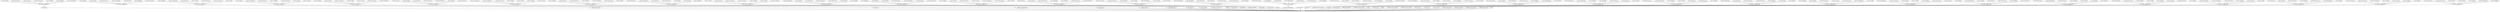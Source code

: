 strict digraph "" {
	"[1]U_0_018.CD_in_reg"	 [complexity=4,
		importance=0.112348843753,
		rank=0.0280872109382];
	"[1]U_0_018.RegOut"	 [complexity=2,
		importance=0.110567942394,
		rank=0.055283971197];
	"[1]U_0_018.CD_in_reg" -> "[1]U_0_018.RegOut";
	"[1]U_0_025.CWR_pulse"	 [complexity=6,
		importance=0.112334338648,
		rank=0.0187223897747];
	"[1]U_0_025.RegOut"	 [complexity=2,
		importance=0.110567942394,
		rank=0.055283971197];
	"[1]U_0_025.CWR_pulse" -> "[1]U_0_025.RegOut";
	"[1]U_0_002.Reset"	 [complexity=3,
		importance=0.222902094181,
		rank=0.0743006980602];
	"[1]U_0_002.RegOut"	 [complexity=2,
		importance=0.110567942394,
		rank=0.055283971197];
	"[1]U_0_002.Reset" -> "[1]U_0_002.RegOut";
	"[1]U_0_025.CA_reg_set"	 [complexity=6,
		importance=0.112321445221,
		rank=0.0187202408702];
	"[1]U_0_025.CA_reg_set" -> "[1]U_0_025.RegOut";
	"[1]U_0_012.CWR_pulse"	 [complexity=6,
		importance=0.112334338648,
		rank=0.0187223897747];
	"[1]U_0_012.RegOut"	 [complexity=2,
		importance=0.110567942394,
		rank=0.055283971197];
	"[1]U_0_012.CWR_pulse" -> "[1]U_0_012.RegOut";
	"[1]U_0_024.RegOut"	 [complexity=2,
		importance=0.110567942394,
		rank=0.055283971197];
	"[1]CRC_chk_en"	 [complexity=2,
		importance=0.102637776834,
		rank=0.0513188884171];
	"[1]U_0_024.RegOut" -> "[1]CRC_chk_en";
	"[1]U_0_023.RegInit"	 [complexity=4,
		importance=0.112321445221,
		rank=0.0280803613053];
	"[1]U_0_023.RegOut"	 [complexity=2,
		importance=0.110567942394,
		rank=0.055283971197];
	"[1]U_0_023.RegInit" -> "[1]U_0_023.RegOut";
	"[1]U_0_006.RegInit"	 [complexity=4,
		importance=0.112321445221,
		rank=0.0280803613053];
	"[1]U_0_006.RegOut"	 [complexity=2,
		importance=0.110567942394,
		rank=0.055283971197];
	"[1]U_0_006.RegInit" -> "[1]U_0_006.RegOut";
	"[1]U_0_025.Reset"	 [complexity=3,
		importance=0.222902094181,
		rank=0.0743006980602];
	"[1]U_0_025.Reset" -> "[1]U_0_025.RegOut";
	"[1]U_0_002.CCSB"	 [complexity=6,
		importance=0.112334338648,
		rank=0.0187223897747];
	"[1]U_0_002.CCSB" -> "[1]U_0_002.RegOut";
	"[1]U_0_022.CD_in_reg"	 [complexity=4,
		importance=0.112348843753,
		rank=0.0280872109382];
	"[1]U_0_022.RegOut"	 [complexity=2,
		importance=0.110567942394,
		rank=0.055283971197];
	"[1]U_0_022.CD_in_reg" -> "[1]U_0_022.RegOut";
	"[1]U_0_011.RegInit"	 [complexity=4,
		importance=0.112321445221,
		rank=0.0280803613053];
	"[1]U_0_011.RegOut"	 [complexity=2,
		importance=0.110567942394,
		rank=0.055283971197];
	"[1]U_0_011.RegInit" -> "[1]U_0_011.RegOut";
	"[1]U_0_028.CA_reg_set"	 [complexity=6,
		importance=0.112321445221,
		rank=0.0187202408702];
	"[1]U_0_028.RegOut"	 [complexity=2,
		importance=0.110567942394,
		rank=0.055283971197];
	"[1]U_0_028.CA_reg_set" -> "[1]U_0_028.RegOut";
	"[1]U_0_015.Reset"	 [complexity=3,
		importance=0.222902094181,
		rank=0.0743006980602];
	"[1]U_0_015.RegOut"	 [complexity=2,
		importance=0.110567942394,
		rank=0.055283971197];
	"[1]U_0_015.Reset" -> "[1]U_0_015.RegOut";
	"[1]U_0_024.CCSB"	 [complexity=6,
		importance=0.112334338648,
		rank=0.0187223897747];
	"[1]U_0_024.CCSB" -> "[1]U_0_024.RegOut";
	"[1]U_0_023.CA_reg"	 [complexity=6,
		importance=0.112334338648,
		rank=0.0187223897747];
	"[1]U_0_023.CA_reg" -> "[1]U_0_023.RegOut";
	"[1]U_0_023.CA_reg_set"	 [complexity=6,
		importance=0.112321445221,
		rank=0.0187202408702];
	"[1]U_0_023.CA_reg_set" -> "[1]U_0_023.RegOut";
	"[1]U_0_019.Reset"	 [complexity=3,
		importance=0.222902094181,
		rank=0.0743006980602];
	"[1]U_0_019.RegOut"	 [complexity=2,
		importance=0.110567942394,
		rank=0.055283971197];
	"[1]U_0_019.Reset" -> "[1]U_0_019.RegOut";
	"[1]pause_frame_send_en"	 [complexity=2,
		importance=0.102637776834,
		rank=0.0513188884171];
	CD_out	 [complexity=0,
		importance=0.0969192512279,
		rank=0.0];
	"[1]pause_frame_send_en" -> CD_out;
	"[1]U_0_021.CA_reg_set"	 [complexity=6,
		importance=0.112321445221,
		rank=0.0187202408702];
	"[1]U_0_021.RegOut"	 [complexity=2,
		importance=0.110567942394,
		rank=0.055283971197];
	"[1]U_0_021.CA_reg_set" -> "[1]U_0_021.RegOut";
	"[1]U_0_020.CA_reg_set"	 [complexity=6,
		importance=0.112321445221,
		rank=0.0187202408702];
	"[1]U_0_020.RegOut"	 [complexity=2,
		importance=0.110567942394,
		rank=0.055283971197];
	"[1]U_0_020.CA_reg_set" -> "[1]U_0_020.RegOut";
	"[1]xon_cpu"	 [complexity=2,
		importance=0.102637776834,
		rank=0.0513188884171];
	"[1]xon_cpu" -> CD_out;
	"[1]U_0_007.CA_reg"	 [complexity=6,
		importance=0.112334338648,
		rank=0.0187223897747];
	"[1]U_0_007.RegOut"	 [complexity=2,
		importance=0.110567942394,
		rank=0.055283971197];
	"[1]U_0_007.CA_reg" -> "[1]U_0_007.RegOut";
	"[1]U_0_013.RegInit"	 [complexity=4,
		importance=0.112321445221,
		rank=0.0280803613053];
	"[1]U_0_013.RegOut"	 [complexity=2,
		importance=0.110567942394,
		rank=0.055283971197];
	"[1]U_0_013.RegInit" -> "[1]U_0_013.RegOut";
	"[1]U_0_005.CA_reg"	 [complexity=6,
		importance=0.112334338648,
		rank=0.0187223897747];
	"[1]U_0_005.RegOut"	 [complexity=2,
		importance=0.110567942394,
		rank=0.055283971197];
	"[1]U_0_005.CA_reg" -> "[1]U_0_005.RegOut";
	"[1]MAC_rx_add_prom_data"	 [complexity=2,
		importance=0.102637776834,
		rank=0.0513188884171];
	"[1]MAC_rx_add_prom_data" -> CD_out;
	"[1]tx_pause_en"	 [complexity=2,
		importance=0.102637776834,
		rank=0.0513188884171];
	"[1]U_0_011.RegOut" -> "[1]tx_pause_en";
	"[1]U_0_009.CA_reg_set"	 [complexity=6,
		importance=0.112321445221,
		rank=0.0187202408702];
	"[1]U_0_009.RegOut"	 [complexity=2,
		importance=0.110567942394,
		rank=0.055283971197];
	"[1]U_0_009.CA_reg_set" -> "[1]U_0_009.RegOut";
	"[1]MAC_tx_add_en"	 [complexity=2,
		importance=0.102637776834,
		rank=0.0513188884171];
	"[1]MAC_tx_add_en" -> CD_out;
	"[1]U_0_022.CA_reg_set"	 [complexity=6,
		importance=0.112321445221,
		rank=0.0187202408702];
	"[1]U_0_022.CA_reg_set" -> "[1]U_0_022.RegOut";
	"[1]U_0_007.RegInit"	 [complexity=4,
		importance=0.112321445221,
		rank=0.0280803613053];
	"[1]U_0_007.RegInit" -> "[1]U_0_007.RegOut";
	"[1]RX_APPEND_CRC"	 [complexity=2,
		importance=0.102637776834,
		rank=0.0513188884171];
	"[1]U_0_021.RegOut" -> "[1]RX_APPEND_CRC";
	"[1]U_0_011.Reset"	 [complexity=3,
		importance=0.222902094181,
		rank=0.0743006980602];
	"[1]U_0_011.Reset" -> "[1]U_0_011.RegOut";
	"[1]U_0_014.Reset"	 [complexity=3,
		importance=0.222902094181,
		rank=0.0743006980602];
	"[1]U_0_014.RegOut"	 [complexity=2,
		importance=0.110567942394,
		rank=0.055283971197];
	"[1]U_0_014.Reset" -> "[1]U_0_014.RegOut";
	"[1]U_0_000.CWR_pulse"	 [complexity=6,
		importance=0.112334338648,
		rank=0.0187223897747];
	"[1]U_0_000.RegOut"	 [complexity=2,
		importance=0.110567942394,
		rank=0.055283971197];
	"[1]U_0_000.CWR_pulse" -> "[1]U_0_000.RegOut";
	"[1]U_0_008.CA_reg_set"	 [complexity=6,
		importance=0.112321445221,
		rank=0.0187202408702];
	"[1]U_0_008.RegOut"	 [complexity=2,
		importance=0.110567942394,
		rank=0.055283971197];
	"[1]U_0_008.CA_reg_set" -> "[1]U_0_008.RegOut";
	"[1]U_0_021.CWR_pulse"	 [complexity=6,
		importance=0.112334338648,
		rank=0.0187223897747];
	"[1]U_0_021.CWR_pulse" -> "[1]U_0_021.RegOut";
	"[1]U_0_027.RegInit"	 [complexity=4,
		importance=0.112321445221,
		rank=0.0280803613053];
	"[1]U_0_027.RegOut"	 [complexity=2,
		importance=0.110567942394,
		rank=0.055283971197];
	"[1]U_0_027.RegInit" -> "[1]U_0_027.RegOut";
	"[1]U_0_018.CA_reg_set"	 [complexity=6,
		importance=0.112321445221,
		rank=0.0187202408702];
	"[1]U_0_018.CA_reg_set" -> "[1]U_0_018.RegOut";
	"[1]U_0_026.CWR_pulse"	 [complexity=6,
		importance=0.112334338648,
		rank=0.0187223897747];
	"[1]U_0_026.RegOut"	 [complexity=2,
		importance=0.110567942394,
		rank=0.055283971197];
	"[1]U_0_026.CWR_pulse" -> "[1]U_0_026.RegOut";
	"[1]U_0_012.CA_reg_set"	 [complexity=6,
		importance=0.112321445221,
		rank=0.0187202408702];
	"[1]U_0_012.CA_reg_set" -> "[1]U_0_012.RegOut";
	"[1]U_0_023.CCSB"	 [complexity=6,
		importance=0.112334338648,
		rank=0.0187223897747];
	"[1]U_0_023.CCSB" -> "[1]U_0_023.RegOut";
	"[1]U_0_013.CWR_pulse"	 [complexity=6,
		importance=0.112334338648,
		rank=0.0187223897747];
	"[1]U_0_013.CWR_pulse" -> "[1]U_0_013.RegOut";
	"[1]U_0_016.RegInit"	 [complexity=4,
		importance=0.112321445221,
		rank=0.0280803613053];
	"[1]U_0_016.RegOut"	 [complexity=2,
		importance=0.110567942394,
		rank=0.055283971197];
	"[1]U_0_016.RegInit" -> "[1]U_0_016.RegOut";
	"[1]Rx_Lwmark"	 [complexity=2,
		importance=0.102637776834,
		rank=0.0513188884171];
	"[1]U_0_023.RegOut" -> "[1]Rx_Lwmark";
	"[1]U_0_029.RegOut"	 [complexity=2,
		importance=0.110567942394,
		rank=0.055283971197];
	"[1]CPU_rd_apply"	 [complexity=2,
		importance=0.102637776834,
		rank=0.0513188884171];
	"[1]U_0_029.RegOut" -> "[1]CPU_rd_apply";
	"[1]U_0_023.CWR_pulse"	 [complexity=6,
		importance=0.112334338648,
		rank=0.0187223897747];
	"[1]U_0_023.CWR_pulse" -> "[1]U_0_023.RegOut";
	"[1]CRC_chk_en" -> CD_out;
	"[1]U_0_016.Reset"	 [complexity=3,
		importance=0.222902094181,
		rank=0.0743006980602];
	"[1]U_0_016.Reset" -> "[1]U_0_016.RegOut";
	"[1]U_0_011.CA_reg_set"	 [complexity=6,
		importance=0.112321445221,
		rank=0.0187202408702];
	"[1]U_0_011.CA_reg_set" -> "[1]U_0_011.RegOut";
	"[1]Reset"	 [complexity=1,
		importance=3.58776579826,
		rank=3.58776579826];
	"[1]Reset" -> CD_out;
	"[1]U_0_003.CA_reg"	 [complexity=6,
		importance=0.112334338648,
		rank=0.0187223897747];
	"[1]U_0_003.RegOut"	 [complexity=2,
		importance=0.110567942394,
		rank=0.055283971197];
	"[1]U_0_003.CA_reg" -> "[1]U_0_003.RegOut";
	"[1]CPU_rd_apply" -> CD_out;
	"[1]U_0_014.CWR_pulse"	 [complexity=6,
		importance=0.112334338648,
		rank=0.0187223897747];
	"[1]U_0_014.CWR_pulse" -> "[1]U_0_014.RegOut";
	"[1]U_0_026.CA_reg"	 [complexity=6,
		importance=0.112334338648,
		rank=0.0187223897747];
	"[1]U_0_026.CA_reg" -> "[1]U_0_026.RegOut";
	"[1]U_0_033.CWR_pulse"	 [complexity=6,
		importance=0.112334338648,
		rank=0.0187223897747];
	"[1]U_0_033.RegOut"	 [complexity=2,
		importance=0.110567942394,
		rank=0.055283971197];
	"[1]U_0_033.CWR_pulse" -> "[1]U_0_033.RegOut";
	"[1]MAC_rx_add_prom_wr"	 [complexity=2,
		importance=0.102637776834,
		rank=0.0513188884171];
	"[1]MAC_rx_add_prom_wr" -> CD_out;
	"[1]U_0_018.CCSB"	 [complexity=6,
		importance=0.112334338648,
		rank=0.0187223897747];
	"[1]U_0_018.CCSB" -> "[1]U_0_018.RegOut";
	"[1]U_0_002.CD_in_reg"	 [complexity=4,
		importance=0.112348843753,
		rank=0.0280872109382];
	"[1]U_0_002.CD_in_reg" -> "[1]U_0_002.RegOut";
	"[1]U_0_021.CD_in_reg"	 [complexity=4,
		importance=0.112348843753,
		rank=0.0280872109382];
	"[1]U_0_021.CD_in_reg" -> "[1]U_0_021.RegOut";
	"[1]U_0_016.CA_reg_set"	 [complexity=6,
		importance=0.112321445221,
		rank=0.0187202408702];
	"[1]U_0_016.CA_reg_set" -> "[1]U_0_016.RegOut";
	"[1]U_0_009.CWR_pulse"	 [complexity=6,
		importance=0.112334338648,
		rank=0.0187223897747];
	"[1]U_0_009.CWR_pulse" -> "[1]U_0_009.RegOut";
	"[1]Tx_Hwmark"	 [complexity=2,
		importance=0.102637776834,
		rank=0.0513188884171];
	"[1]U_0_000.RegOut" -> "[1]Tx_Hwmark";
	"[1]U_0_005.CCSB"	 [complexity=6,
		importance=0.112334338648,
		rank=0.0187223897747];
	"[1]U_0_005.CCSB" -> "[1]U_0_005.RegOut";
	"[1]U_0_014.CA_reg_set"	 [complexity=6,
		importance=0.112321445221,
		rank=0.0187202408702];
	"[1]U_0_014.CA_reg_set" -> "[1]U_0_014.RegOut";
	"[1]U_0_029.CA_reg_set"	 [complexity=6,
		importance=0.112321445221,
		rank=0.0187202408702];
	"[1]U_0_029.CA_reg_set" -> "[1]U_0_029.RegOut";
	"[1]MaxRetry"	 [complexity=2,
		importance=0.102637776834,
		rank=0.0513188884171];
	"[1]U_0_006.RegOut" -> "[1]MaxRetry";
	"[1]U_0_023.CD_in_reg"	 [complexity=4,
		importance=0.112348843753,
		rank=0.0280872109382];
	"[1]U_0_023.CD_in_reg" -> "[1]U_0_023.RegOut";
	"[1]U_0_034.CA_reg_set"	 [complexity=6,
		importance=0.112321445221,
		rank=0.0187202408702];
	"[1]U_0_034.RegOut"	 [complexity=2,
		importance=0.110567942394,
		rank=0.055283971197];
	"[1]U_0_034.CA_reg_set" -> "[1]U_0_034.RegOut";
	"[1]RX_MIN_LENGTH"	 [complexity=2,
		importance=0.102637776834,
		rank=0.0513188884171];
	"[1]RX_MIN_LENGTH" -> CD_out;
	"[1]U_0_025.CCSB"	 [complexity=6,
		importance=0.112334338648,
		rank=0.0187223897747];
	"[1]U_0_025.CCSB" -> "[1]U_0_025.RegOut";
	"[1]U_0_028.CWR_pulse"	 [complexity=6,
		importance=0.112334338648,
		rank=0.0187223897747];
	"[1]U_0_028.CWR_pulse" -> "[1]U_0_028.RegOut";
	"[1]U_0_029.CWR_pulse"	 [complexity=6,
		importance=0.112334338648,
		rank=0.0187223897747];
	"[1]U_0_029.CWR_pulse" -> "[1]U_0_029.RegOut";
	"[1]U_0_017.CCSB"	 [complexity=6,
		importance=0.112334338648,
		rank=0.0187223897747];
	"[1]U_0_017.RegOut"	 [complexity=2,
		importance=0.110567942394,
		rank=0.055283971197];
	"[1]U_0_017.CCSB" -> "[1]U_0_017.RegOut";
	"[1]U_0_006.Reset"	 [complexity=3,
		importance=0.222902094181,
		rank=0.0743006980602];
	"[1]U_0_006.Reset" -> "[1]U_0_006.RegOut";
	"[1]U_0_011.CCSB"	 [complexity=6,
		importance=0.112334338648,
		rank=0.0187223897747];
	"[1]U_0_011.CCSB" -> "[1]U_0_011.RegOut";
	"[1]U_0_016.CA_reg"	 [complexity=6,
		importance=0.112334338648,
		rank=0.0187223897747];
	"[1]U_0_016.CA_reg" -> "[1]U_0_016.RegOut";
	"[1]U_0_005.CA_reg_set"	 [complexity=6,
		importance=0.112321445221,
		rank=0.0187202408702];
	"[1]U_0_005.CA_reg_set" -> "[1]U_0_005.RegOut";
	"[1]U_0_004.CWR_pulse"	 [complexity=6,
		importance=0.112334338648,
		rank=0.0187223897747];
	"[1]U_0_004.RegOut"	 [complexity=2,
		importance=0.110567942394,
		rank=0.055283971197];
	"[1]U_0_004.CWR_pulse" -> "[1]U_0_004.RegOut";
	"[1]U_0_034.CWR_pulse"	 [complexity=6,
		importance=0.112334338648,
		rank=0.0187223897747];
	"[1]U_0_034.CWR_pulse" -> "[1]U_0_034.RegOut";
	"[1]U_0_024.CD_in_reg"	 [complexity=4,
		importance=0.112348843753,
		rank=0.0280872109382];
	"[1]U_0_024.CD_in_reg" -> "[1]U_0_024.RegOut";
	"[1]FullDuplex"	 [complexity=2,
		importance=0.102637776834,
		rank=0.0513188884171];
	"[1]U_0_005.RegOut" -> "[1]FullDuplex";
	"[1]U_0_008.Reset"	 [complexity=3,
		importance=0.222902094181,
		rank=0.0743006980602];
	"[1]U_0_008.Reset" -> "[1]U_0_008.RegOut";
	"[1]U_0_013.CA_reg"	 [complexity=6,
		importance=0.112334338648,
		rank=0.0187223897747];
	"[1]U_0_013.CA_reg" -> "[1]U_0_013.RegOut";
	"[1]U_0_004.RegInit"	 [complexity=4,
		importance=0.112321445221,
		rank=0.0280803613053];
	"[1]U_0_004.RegInit" -> "[1]U_0_004.RegOut";
	"[1]U_0_017.CA_reg"	 [complexity=6,
		importance=0.112334338648,
		rank=0.0187223897747];
	"[1]U_0_017.CA_reg" -> "[1]U_0_017.RegOut";
	"[1]U_0_014.CD_in_reg"	 [complexity=4,
		importance=0.112348843753,
		rank=0.0280872109382];
	"[1]U_0_014.CD_in_reg" -> "[1]U_0_014.RegOut";
	"[1]Rx_Hwmark"	 [complexity=2,
		importance=0.102637776834,
		rank=0.0513188884171];
	"[1]U_0_022.RegOut" -> "[1]Rx_Hwmark";
	"[1]U_0_009.CD_in_reg"	 [complexity=4,
		importance=0.112348843753,
		rank=0.0280872109382];
	"[1]U_0_009.CD_in_reg" -> "[1]U_0_009.RegOut";
	"[1]U_0_027.Reset"	 [complexity=3,
		importance=0.222902094181,
		rank=0.0743006980602];
	"[1]U_0_027.Reset" -> "[1]U_0_027.RegOut";
	"[1]U_0_025.RegInit"	 [complexity=4,
		importance=0.112321445221,
		rank=0.0280803613053];
	"[1]U_0_025.RegInit" -> "[1]U_0_025.RegOut";
	"[1]U_0_022.RegInit"	 [complexity=4,
		importance=0.112321445221,
		rank=0.0280803613053];
	"[1]U_0_022.RegInit" -> "[1]U_0_022.RegOut";
	"[1]U_0_022.Reset"	 [complexity=3,
		importance=0.222902094181,
		rank=0.0743006980602];
	"[1]U_0_022.Reset" -> "[1]U_0_022.RegOut";
	"[1]U_0_029.CA_reg"	 [complexity=6,
		importance=0.112334338648,
		rank=0.0187223897747];
	"[1]U_0_029.CA_reg" -> "[1]U_0_029.RegOut";
	"[1]IFGset"	 [complexity=2,
		importance=0.102637776834,
		rank=0.0513188884171];
	"[1]IFGset" -> CD_out;
	"[1]U_0_014.RegInit"	 [complexity=4,
		importance=0.112321445221,
		rank=0.0280803613053];
	"[1]U_0_014.RegInit" -> "[1]U_0_014.RegOut";
	"[1]U_0_010.CA_reg_set"	 [complexity=6,
		importance=0.112321445221,
		rank=0.0187202408702];
	"[1]U_0_010.RegOut"	 [complexity=2,
		importance=0.110567942394,
		rank=0.055283971197];
	"[1]U_0_010.CA_reg_set" -> "[1]U_0_010.RegOut";
	"[1]U_0_010.CD_in_reg"	 [complexity=4,
		importance=0.112348843753,
		rank=0.0280872109382];
	"[1]U_0_010.CD_in_reg" -> "[1]U_0_010.RegOut";
	"[1]FullDuplex" -> CD_out;
	"[1]U_0_022.CWR_pulse"	 [complexity=6,
		importance=0.112334338648,
		rank=0.0187223897747];
	"[1]U_0_022.CWR_pulse" -> "[1]U_0_022.RegOut";
	"[1]MAC_tx_add_prom_data"	 [complexity=2,
		importance=0.102637776834,
		rank=0.0513188884171];
	"[1]U_0_008.RegOut" -> "[1]MAC_tx_add_prom_data";
	"[1]Tx_Lwmark"	 [complexity=2,
		importance=0.102637776834,
		rank=0.0513188884171];
	"[1]Tx_Lwmark" -> CD_out;
	"[1]U_0_001.CD_in_reg"	 [complexity=4,
		importance=0.112348843753,
		rank=0.0280872109382];
	"[1]U_0_001.RegOut"	 [complexity=2,
		importance=0.110567942394,
		rank=0.055283971197];
	"[1]U_0_001.CD_in_reg" -> "[1]U_0_001.RegOut";
	"[1]U_0_010.CWR_pulse"	 [complexity=6,
		importance=0.112334338648,
		rank=0.0187223897747];
	"[1]U_0_010.CWR_pulse" -> "[1]U_0_010.RegOut";
	"[1]U_0_027.CD_in_reg"	 [complexity=4,
		importance=0.112348843753,
		rank=0.0280872109382];
	"[1]U_0_027.CD_in_reg" -> "[1]U_0_027.RegOut";
	"[1]MaxRetry" -> CD_out;
	"[1]U_0_026.CA_reg_set"	 [complexity=6,
		importance=0.112321445221,
		rank=0.0187202408702];
	"[1]U_0_026.CA_reg_set" -> "[1]U_0_026.RegOut";
	"[1]U_0_006.CCSB"	 [complexity=6,
		importance=0.112334338648,
		rank=0.0187223897747];
	"[1]U_0_006.CCSB" -> "[1]U_0_006.RegOut";
	"[1]U_0_034.Reset"	 [complexity=3,
		importance=0.222902094181,
		rank=0.0743006980602];
	"[1]U_0_034.Reset" -> "[1]U_0_034.RegOut";
	"[1]U_0_008.CCSB"	 [complexity=6,
		importance=0.112334338648,
		rank=0.0187223897747];
	"[1]U_0_008.CCSB" -> "[1]U_0_008.RegOut";
	"[1]U_0_009.RegInit"	 [complexity=4,
		importance=0.112321445221,
		rank=0.0280803613053];
	"[1]U_0_009.RegInit" -> "[1]U_0_009.RegOut";
	"[1]U_0_024.CA_reg"	 [complexity=6,
		importance=0.112334338648,
		rank=0.0187223897747];
	"[1]U_0_024.CA_reg" -> "[1]U_0_024.RegOut";
	"[1]U_0_008.CWR_pulse"	 [complexity=6,
		importance=0.112334338648,
		rank=0.0187223897747];
	"[1]U_0_008.CWR_pulse" -> "[1]U_0_008.RegOut";
	"[1]U_0_013.RegOut" -> "[1]xon_cpu";
	"[1]xoff_cpu"	 [complexity=2,
		importance=0.102637776834,
		rank=0.0513188884171];
	"[1]U_0_012.RegOut" -> "[1]xoff_cpu";
	"[1]U_0_026.CD_in_reg"	 [complexity=4,
		importance=0.112348843753,
		rank=0.0280872109382];
	"[1]U_0_026.CD_in_reg" -> "[1]U_0_026.RegOut";
	"[1]U_0_015.CWR_pulse"	 [complexity=6,
		importance=0.112334338648,
		rank=0.0187223897747];
	"[1]U_0_015.CWR_pulse" -> "[1]U_0_015.RegOut";
	"[1]U_0_003.CCSB"	 [complexity=6,
		importance=0.112334338648,
		rank=0.0187223897747];
	"[1]U_0_003.CCSB" -> "[1]U_0_003.RegOut";
	"[1]U_0_017.CA_reg_set"	 [complexity=6,
		importance=0.112321445221,
		rank=0.0187202408702];
	"[1]U_0_017.CA_reg_set" -> "[1]U_0_017.RegOut";
	"[1]U_0_014.CA_reg"	 [complexity=6,
		importance=0.112334338648,
		rank=0.0187223897747];
	"[1]U_0_014.CA_reg" -> "[1]U_0_014.RegOut";
	"[1]U_0_006.CD_in_reg"	 [complexity=4,
		importance=0.112348843753,
		rank=0.0280872109382];
	"[1]U_0_006.CD_in_reg" -> "[1]U_0_006.RegOut";
	"[1]U_0_001.CCSB"	 [complexity=6,
		importance=0.112334338648,
		rank=0.0187223897747];
	"[1]U_0_001.CCSB" -> "[1]U_0_001.RegOut";
	"[1]broadcast_bucket_interval"	 [complexity=2,
		importance=0.102637776834,
		rank=0.0513188884171];
	"[1]U_0_020.RegOut" -> "[1]broadcast_bucket_interval";
	"[1]broadcast_filter_en"	 [complexity=2,
		importance=0.102637776834,
		rank=0.0513188884171];
	"[1]U_0_018.RegOut" -> "[1]broadcast_filter_en";
	"[1]U_0_027.RegOut" -> "[1]RX_MIN_LENGTH";
	"[1]U_0_010.CCSB"	 [complexity=6,
		importance=0.112334338648,
		rank=0.0187223897747];
	"[1]U_0_010.CCSB" -> "[1]U_0_010.RegOut";
	"[1]U_0_029.CD_in_reg"	 [complexity=4,
		importance=0.112348843753,
		rank=0.0280872109382];
	"[1]U_0_029.CD_in_reg" -> "[1]U_0_029.RegOut";
	"[1]U_0_024.CA_reg_set"	 [complexity=6,
		importance=0.112321445221,
		rank=0.0187202408702];
	"[1]U_0_024.CA_reg_set" -> "[1]U_0_024.RegOut";
	"[1]U_0_019.CWR_pulse"	 [complexity=6,
		importance=0.112334338648,
		rank=0.0187223897747];
	"[1]U_0_019.CWR_pulse" -> "[1]U_0_019.RegOut";
	"[1]U_0_017.CD_in_reg"	 [complexity=4,
		importance=0.112348843753,
		rank=0.0280872109382];
	"[1]U_0_017.CD_in_reg" -> "[1]U_0_017.RegOut";
	"[1]U_0_020.Reset"	 [complexity=3,
		importance=0.222902094181,
		rank=0.0743006980602];
	"[1]U_0_020.Reset" -> "[1]U_0_020.RegOut";
	"[1]Speed"	 [complexity=2,
		importance=0.102637776834,
		rank=0.0513188884171];
	"[1]U_0_034.RegOut" -> "[1]Speed";
	"[1]U_0_000.Reset"	 [complexity=3,
		importance=0.222902094181,
		rank=0.0743006980602];
	"[1]U_0_000.Reset" -> "[1]U_0_000.RegOut";
	"[1]U_0_021.Reset"	 [complexity=3,
		importance=0.222902094181,
		rank=0.0743006980602];
	"[1]U_0_021.Reset" -> "[1]U_0_021.RegOut";
	"[1]U_0_010.CA_reg"	 [complexity=6,
		importance=0.112334338648,
		rank=0.0187223897747];
	"[1]U_0_010.CA_reg" -> "[1]U_0_010.RegOut";
	"[1]U_0_004.CA_reg"	 [complexity=6,
		importance=0.112334338648,
		rank=0.0187223897747];
	"[1]U_0_004.CA_reg" -> "[1]U_0_004.RegOut";
	"[1]U_0_020.CA_reg"	 [complexity=6,
		importance=0.112334338648,
		rank=0.0187223897747];
	"[1]U_0_020.CA_reg" -> "[1]U_0_020.RegOut";
	"[1]CPU_rd_addr"	 [complexity=2,
		importance=0.102637776834,
		rank=0.0513188884171];
	"[1]U_0_028.RegOut" -> "[1]CPU_rd_addr";
	"[1]RX_MAX_LENGTH"	 [complexity=2,
		importance=0.102637776834,
		rank=0.0513188884171];
	"[1]U_0_026.RegOut" -> "[1]RX_MAX_LENGTH";
	"[1]CSB"	 [complexity=2,
		importance=3.49084654703,
		rank=1.74542327352];
	"[1]CSB" -> CD_out;
	"[1]U_0_006.CWR_pulse"	 [complexity=6,
		importance=0.112334338648,
		rank=0.0187223897747];
	"[1]U_0_006.CWR_pulse" -> "[1]U_0_006.RegOut";
	"[1]U_0_010.RegInit"	 [complexity=4,
		importance=0.112321445221,
		rank=0.0280803613053];
	"[1]U_0_010.RegInit" -> "[1]U_0_010.RegOut";
	"[1]MAC_rx_add_prom_add"	 [complexity=2,
		importance=0.102637776834,
		rank=0.0513188884171];
	"[1]MAC_rx_add_prom_add" -> CD_out;
	"[1]U_0_009.CCSB"	 [complexity=6,
		importance=0.112334338648,
		rank=0.0187223897747];
	"[1]U_0_009.CCSB" -> "[1]U_0_009.RegOut";
	"[1]U_0_001.CA_reg"	 [complexity=6,
		importance=0.112334338648,
		rank=0.0187223897747];
	"[1]U_0_001.CA_reg" -> "[1]U_0_001.RegOut";
	"[1]U_0_025.CD_in_reg"	 [complexity=4,
		importance=0.112348843753,
		rank=0.0280872109382];
	"[1]U_0_025.CD_in_reg" -> "[1]U_0_025.RegOut";
	"[1]U_0_034.RegInit"	 [complexity=4,
		importance=0.112321445221,
		rank=0.0280803613053];
	"[1]U_0_034.RegInit" -> "[1]U_0_034.RegOut";
	"[1]U_0_023.Reset"	 [complexity=3,
		importance=0.222902094181,
		rank=0.0743006980602];
	"[1]U_0_023.Reset" -> "[1]U_0_023.RegOut";
	"[1]U_0_000.CA_reg"	 [complexity=6,
		importance=0.112334338648,
		rank=0.0187223897747];
	"[1]U_0_000.CA_reg" -> "[1]U_0_000.RegOut";
	"[1]U_0_013.CCSB"	 [complexity=6,
		importance=0.112334338648,
		rank=0.0187223897747];
	"[1]U_0_013.CCSB" -> "[1]U_0_013.RegOut";
	"[1]U_0_000.CA_reg_set"	 [complexity=6,
		importance=0.112321445221,
		rank=0.0187202408702];
	"[1]U_0_000.CA_reg_set" -> "[1]U_0_000.RegOut";
	"[1]U_0_019.CCSB"	 [complexity=6,
		importance=0.112334338648,
		rank=0.0187223897747];
	"[1]U_0_019.CCSB" -> "[1]U_0_019.RegOut";
	"[1]broadcast_bucket_interval" -> CD_out;
	"[1]U_0_026.RegInit"	 [complexity=4,
		importance=0.112321445221,
		rank=0.0280803613053];
	"[1]U_0_026.RegInit" -> "[1]U_0_026.RegOut";
	"[1]U_0_005.RegInit"	 [complexity=4,
		importance=0.112321445221,
		rank=0.0280803613053];
	"[1]U_0_005.RegInit" -> "[1]U_0_005.RegOut";
	"[1]U_0_002.CWR_pulse"	 [complexity=6,
		importance=0.112334338648,
		rank=0.0187223897747];
	"[1]U_0_002.CWR_pulse" -> "[1]U_0_002.RegOut";
	"[1]U_0_028.RegInit"	 [complexity=4,
		importance=0.112321445221,
		rank=0.0280803613053];
	"[1]U_0_028.RegInit" -> "[1]U_0_028.RegOut";
	"[1]WRB"	 [complexity=2,
		importance=3.49084654703,
		rank=1.74542327352];
	"[1]WRB" -> CD_out;
	"[1]U_0_018.CA_reg"	 [complexity=6,
		importance=0.112334338648,
		rank=0.0187223897747];
	"[1]U_0_018.CA_reg" -> "[1]U_0_018.RegOut";
	"[1]U_0_022.CCSB"	 [complexity=6,
		importance=0.112334338648,
		rank=0.0187223897747];
	"[1]U_0_022.CCSB" -> "[1]U_0_022.RegOut";
	"[1]U_0_013.CD_in_reg"	 [complexity=4,
		importance=0.112348843753,
		rank=0.0280872109382];
	"[1]U_0_013.CD_in_reg" -> "[1]U_0_013.RegOut";
	"[1]U_0_003.CD_in_reg"	 [complexity=4,
		importance=0.112348843753,
		rank=0.0280872109382];
	"[1]U_0_003.CD_in_reg" -> "[1]U_0_003.RegOut";
	"[1]U_0_003.RegInit"	 [complexity=4,
		importance=0.112321445221,
		rank=0.0280803613053];
	"[1]U_0_003.RegInit" -> "[1]U_0_003.RegOut";
	"[1]U_0_007.CCSB"	 [complexity=6,
		importance=0.112334338648,
		rank=0.0187223897747];
	"[1]U_0_007.CCSB" -> "[1]U_0_007.RegOut";
	"[1]U_0_012.Reset"	 [complexity=3,
		importance=0.222902094181,
		rank=0.0743006980602];
	"[1]U_0_012.Reset" -> "[1]U_0_012.RegOut";
	"[1]U_0_012.CA_reg"	 [complexity=6,
		importance=0.112334338648,
		rank=0.0187223897747];
	"[1]U_0_012.CA_reg" -> "[1]U_0_012.RegOut";
	"[1]RX_IFG_SET"	 [complexity=2,
		importance=0.102637776834,
		rank=0.0513188884171];
	"[1]U_0_025.RegOut" -> "[1]RX_IFG_SET";
	"[1]U_0_020.CD_in_reg"	 [complexity=4,
		importance=0.112348843753,
		rank=0.0280872109382];
	"[1]U_0_020.CD_in_reg" -> "[1]U_0_020.RegOut";
	"[1]U_0_000.CD_in_reg"	 [complexity=4,
		importance=0.112348843753,
		rank=0.0280872109382];
	"[1]U_0_000.CD_in_reg" -> "[1]U_0_000.RegOut";
	"[1]U_0_021.CCSB"	 [complexity=6,
		importance=0.112334338648,
		rank=0.0187223897747];
	"[1]U_0_021.CCSB" -> "[1]U_0_021.RegOut";
	"[1]U_0_015.CD_in_reg"	 [complexity=4,
		importance=0.112348843753,
		rank=0.0280872109382];
	"[1]U_0_015.CD_in_reg" -> "[1]U_0_015.RegOut";
	"[1]U_0_018.Reset"	 [complexity=3,
		importance=0.222902094181,
		rank=0.0743006980602];
	"[1]U_0_018.Reset" -> "[1]U_0_018.RegOut";
	"[1]U_0_033.CA_reg_set"	 [complexity=6,
		importance=0.112321445221,
		rank=0.0187202408702];
	"[1]U_0_033.CA_reg_set" -> "[1]U_0_033.RegOut";
	"[1]U_0_011.CA_reg"	 [complexity=6,
		importance=0.112334338648,
		rank=0.0187223897747];
	"[1]U_0_011.CA_reg" -> "[1]U_0_011.RegOut";
	"[1]broadcast_bucket_depth"	 [complexity=2,
		importance=0.102637776834,
		rank=0.0513188884171];
	"[1]U_0_019.RegOut" -> "[1]broadcast_bucket_depth";
	"[1]U_0_017.RegOut" -> "[1]MAC_rx_add_prom_wr";
	"[1]RX_MAX_LENGTH" -> CD_out;
	"[1]U_0_019.CA_reg"	 [complexity=6,
		importance=0.112334338648,
		rank=0.0187223897747];
	"[1]U_0_019.CA_reg" -> "[1]U_0_019.RegOut";
	"[1]U_0_008.CA_reg"	 [complexity=6,
		importance=0.112334338648,
		rank=0.0187223897747];
	"[1]U_0_008.CA_reg" -> "[1]U_0_008.RegOut";
	"[1]U_0_027.CA_reg"	 [complexity=6,
		importance=0.112334338648,
		rank=0.0187223897747];
	"[1]U_0_027.CA_reg" -> "[1]U_0_027.RegOut";
	"[1]U_0_011.CD_in_reg"	 [complexity=4,
		importance=0.112348843753,
		rank=0.0280872109382];
	"[1]U_0_011.CD_in_reg" -> "[1]U_0_011.RegOut";
	"[1]U_0_003.CA_reg_set"	 [complexity=6,
		importance=0.112321445221,
		rank=0.0187202408702];
	"[1]U_0_003.CA_reg_set" -> "[1]U_0_003.RegOut";
	"[1]CPU_rd_grant"	 [complexity=2,
		importance=0.098672754055,
		rank=0.0493363770275];
	"[1]CPU_rd_grant" -> CD_out;
	"[1]U_0_034.CD_in_reg"	 [complexity=4,
		importance=0.112348843753,
		rank=0.0280872109382];
	"[1]U_0_034.CD_in_reg" -> "[1]U_0_034.RegOut";
	"[1]U_0_002.CA_reg"	 [complexity=6,
		importance=0.112334338648,
		rank=0.0187223897747];
	"[1]U_0_002.CA_reg" -> "[1]U_0_002.RegOut";
	"[1]U_0_028.CCSB"	 [complexity=6,
		importance=0.112334338648,
		rank=0.0187223897747];
	"[1]U_0_028.CCSB" -> "[1]U_0_028.RegOut";
	"[1]U_0_009.Reset"	 [complexity=3,
		importance=0.222902094181,
		rank=0.0743006980602];
	"[1]U_0_009.Reset" -> "[1]U_0_009.RegOut";
	"[1]U_0_026.CCSB"	 [complexity=6,
		importance=0.112334338648,
		rank=0.0187223897747];
	"[1]U_0_026.CCSB" -> "[1]U_0_026.RegOut";
	"[1]U_0_013.CA_reg_set"	 [complexity=6,
		importance=0.112321445221,
		rank=0.0187202408702];
	"[1]U_0_013.CA_reg_set" -> "[1]U_0_013.RegOut";
	"[1]U_0_004.CCSB"	 [complexity=6,
		importance=0.112334338648,
		rank=0.0187223897747];
	"[1]U_0_004.CCSB" -> "[1]U_0_004.RegOut";
	"[1]Tx_Hwmark" -> CD_out;
	"[1]U_0_013.Reset"	 [complexity=3,
		importance=0.222902094181,
		rank=0.0743006980602];
	"[1]U_0_013.Reset" -> "[1]U_0_013.RegOut";
	"[1]U_0_008.CD_in_reg"	 [complexity=4,
		importance=0.112348843753,
		rank=0.0280872109382];
	"[1]U_0_008.CD_in_reg" -> "[1]U_0_008.RegOut";
	"[1]Rx_Lwmark" -> CD_out;
	"[1]CPU_rd_dout"	 [complexity=4,
		importance=0.195592005283,
		rank=0.0488980013207];
	"[1]CPU_rd_dout" -> CD_out;
	"[1]U_0_033.RegInit"	 [complexity=4,
		importance=0.112321445221,
		rank=0.0280803613053];
	"[1]U_0_033.RegInit" -> "[1]U_0_033.RegOut";
	"[1]U_0_017.RegInit"	 [complexity=4,
		importance=0.112321445221,
		rank=0.0280803613053];
	"[1]U_0_017.RegInit" -> "[1]U_0_017.RegOut";
	"[1]U_0_005.Reset"	 [complexity=3,
		importance=0.222902094181,
		rank=0.0743006980602];
	"[1]U_0_005.Reset" -> "[1]U_0_005.RegOut";
	"[1]Speed" -> CD_out;
	"[1]U_0_004.CD_in_reg"	 [complexity=4,
		importance=0.112348843753,
		rank=0.0280872109382];
	"[1]U_0_004.CD_in_reg" -> "[1]U_0_004.RegOut";
	"[1]U_0_027.CWR_pulse"	 [complexity=6,
		importance=0.112334338648,
		rank=0.0187223897747];
	"[1]U_0_027.CWR_pulse" -> "[1]U_0_027.RegOut";
	"[1]MAC_tx_add_prom_add"	 [complexity=2,
		importance=0.102637776834,
		rank=0.0513188884171];
	"[1]MAC_tx_add_prom_add" -> CD_out;
	"[1]U_0_024.Reset"	 [complexity=3,
		importance=0.222902094181,
		rank=0.0743006980602];
	"[1]U_0_024.Reset" -> "[1]U_0_024.RegOut";
	"[1]U_0_007.CD_in_reg"	 [complexity=4,
		importance=0.112348843753,
		rank=0.0280872109382];
	"[1]U_0_007.CD_in_reg" -> "[1]U_0_007.RegOut";
	"[1]U_0_029.Reset"	 [complexity=3,
		importance=0.222902094181,
		rank=0.0743006980602];
	"[1]U_0_029.Reset" -> "[1]U_0_029.RegOut";
	"[1]U_0_019.CD_in_reg"	 [complexity=4,
		importance=0.112348843753,
		rank=0.0280872109382];
	"[1]U_0_019.CD_in_reg" -> "[1]U_0_019.RegOut";
	"[1]U_0_006.CA_reg"	 [complexity=6,
		importance=0.112334338648,
		rank=0.0187223897747];
	"[1]U_0_006.CA_reg" -> "[1]U_0_006.RegOut";
	"[1]U_0_001.RegOut" -> "[1]Tx_Lwmark";
	"[1]MAC_tx_add_prom_data" -> CD_out;
	"[1]U_0_001.CA_reg_set"	 [complexity=6,
		importance=0.112321445221,
		rank=0.0187202408702];
	"[1]U_0_001.CA_reg_set" -> "[1]U_0_001.RegOut";
	"[1]Line_loop_en"	 [complexity=2,
		importance=0.102637776834,
		rank=0.0513188884171];
	"[1]Line_loop_en" -> CD_out;
	"[1]U_0_028.CA_reg"	 [complexity=6,
		importance=0.112334338648,
		rank=0.0187223897747];
	"[1]U_0_028.CA_reg" -> "[1]U_0_028.RegOut";
	"[1]Rx_Hwmark" -> CD_out;
	"[1]U_0_027.CA_reg_set"	 [complexity=6,
		importance=0.112321445221,
		rank=0.0187202408702];
	"[1]U_0_027.CA_reg_set" -> "[1]U_0_027.RegOut";
	"[1]MAC_rx_add_chk_en"	 [complexity=2,
		importance=0.102637776834,
		rank=0.0513188884171];
	"[1]U_0_014.RegOut" -> "[1]MAC_rx_add_chk_en";
	"[1]U_0_016.CD_in_reg"	 [complexity=4,
		importance=0.112348843753,
		rank=0.0280872109382];
	"[1]U_0_016.CD_in_reg" -> "[1]U_0_016.RegOut";
	"[1]pause_quanta_set"	 [complexity=2,
		importance=0.102637776834,
		rank=0.0513188884171];
	"[1]pause_quanta_set" -> CD_out;
	"[1]broadcast_filter_en" -> CD_out;
	"[1]U_0_018.CWR_pulse"	 [complexity=6,
		importance=0.112334338648,
		rank=0.0187223897747];
	"[1]U_0_018.CWR_pulse" -> "[1]U_0_018.RegOut";
	"[1]U_0_004.CA_reg_set"	 [complexity=6,
		importance=0.112321445221,
		rank=0.0187202408702];
	"[1]U_0_004.CA_reg_set" -> "[1]U_0_004.RegOut";
	"[1]U_0_005.CD_in_reg"	 [complexity=4,
		importance=0.112348843753,
		rank=0.0280872109382];
	"[1]U_0_005.CD_in_reg" -> "[1]U_0_005.RegOut";
	"[1]U_0_033.CCSB"	 [complexity=6,
		importance=0.112334338648,
		rank=0.0187223897747];
	"[1]U_0_033.CCSB" -> "[1]U_0_033.RegOut";
	"[1]U_0_004.Reset"	 [complexity=3,
		importance=0.222902094181,
		rank=0.0743006980602];
	"[1]U_0_004.Reset" -> "[1]U_0_004.RegOut";
	"[1]U_0_008.RegInit"	 [complexity=4,
		importance=0.112321445221,
		rank=0.0280803613053];
	"[1]U_0_008.RegInit" -> "[1]U_0_008.RegOut";
	"[1]U_0_001.RegInit"	 [complexity=4,
		importance=0.112321445221,
		rank=0.0280803613053];
	"[1]U_0_001.RegInit" -> "[1]U_0_001.RegOut";
	"[1]U_0_015.RegInit"	 [complexity=4,
		importance=0.112321445221,
		rank=0.0280803613053];
	"[1]U_0_015.RegInit" -> "[1]U_0_015.RegOut";
	"[1]CPU_rd_addr" -> CD_out;
	"[1]U_0_016.CWR_pulse"	 [complexity=6,
		importance=0.112334338648,
		rank=0.0187223897747];
	"[1]U_0_016.CWR_pulse" -> "[1]U_0_016.RegOut";
	"[1]U_0_020.RegInit"	 [complexity=4,
		importance=0.112321445221,
		rank=0.0280803613053];
	"[1]U_0_020.RegInit" -> "[1]U_0_020.RegOut";
	"[1]U_0_001.Reset"	 [complexity=3,
		importance=0.222902094181,
		rank=0.0743006980602];
	"[1]U_0_001.Reset" -> "[1]U_0_001.RegOut";
	"[1]MAC_tx_add_prom_wr"	 [complexity=2,
		importance=0.102637776834,
		rank=0.0513188884171];
	"[1]U_0_010.RegOut" -> "[1]MAC_tx_add_prom_wr";
	"[1]U_0_016.CCSB"	 [complexity=6,
		importance=0.112334338648,
		rank=0.0187223897747];
	"[1]U_0_016.CCSB" -> "[1]U_0_016.RegOut";
	"[1]U_0_012.RegInit"	 [complexity=4,
		importance=0.112321445221,
		rank=0.0280803613053];
	"[1]U_0_012.RegInit" -> "[1]U_0_012.RegOut";
	"[1]CA"	 [complexity=1,
		importance=3.49084654703,
		rank=3.49084654703];
	"[1]CA" -> CD_out;
	"[1]U_0_006.CA_reg_set"	 [complexity=6,
		importance=0.112321445221,
		rank=0.0187202408702];
	"[1]U_0_006.CA_reg_set" -> "[1]U_0_006.RegOut";
	"[1]U_0_029.CCSB"	 [complexity=6,
		importance=0.112334338648,
		rank=0.0187223897747];
	"[1]U_0_029.CCSB" -> "[1]U_0_029.RegOut";
	"[1]U_0_015.CA_reg_set"	 [complexity=6,
		importance=0.112321445221,
		rank=0.0187202408702];
	"[1]U_0_015.CA_reg_set" -> "[1]U_0_015.RegOut";
	"[1]U_0_010.Reset"	 [complexity=3,
		importance=0.222902094181,
		rank=0.0743006980602];
	"[1]U_0_010.Reset" -> "[1]U_0_010.RegOut";
	"[1]U_0_028.CD_in_reg"	 [complexity=4,
		importance=0.112348843753,
		rank=0.0280872109382];
	"[1]U_0_028.CD_in_reg" -> "[1]U_0_028.RegOut";
	"[1]U_0_020.CWR_pulse"	 [complexity=6,
		importance=0.112334338648,
		rank=0.0187223897747];
	"[1]U_0_020.CWR_pulse" -> "[1]U_0_020.RegOut";
	"[1]tx_pause_en" -> CD_out;
	"[1]U_0_033.Reset"	 [complexity=3,
		importance=0.222902094181,
		rank=0.0743006980602];
	"[1]U_0_033.Reset" -> "[1]U_0_033.RegOut";
	"[1]U_0_024.RegInit"	 [complexity=4,
		importance=0.112321445221,
		rank=0.0280803613053];
	"[1]U_0_024.RegInit" -> "[1]U_0_024.RegOut";
	"[1]U_0_017.Reset"	 [complexity=3,
		importance=0.222902094181,
		rank=0.0743006980602];
	"[1]U_0_017.Reset" -> "[1]U_0_017.RegOut";
	"[1]U_0_018.RegInit"	 [complexity=4,
		importance=0.112321445221,
		rank=0.0280803613053];
	"[1]U_0_018.RegInit" -> "[1]U_0_018.RegOut";
	"[1]RX_IFG_SET" -> CD_out;
	"[1]U_0_012.CD_in_reg"	 [complexity=4,
		importance=0.112348843753,
		rank=0.0280872109382];
	"[1]U_0_012.CD_in_reg" -> "[1]U_0_012.RegOut";
	"[1]U_0_003.CWR_pulse"	 [complexity=6,
		importance=0.112334338648,
		rank=0.0187223897747];
	"[1]U_0_003.CWR_pulse" -> "[1]U_0_003.RegOut";
	"[1]U_0_033.CA_reg"	 [complexity=6,
		importance=0.112334338648,
		rank=0.0187223897747];
	"[1]U_0_033.CA_reg" -> "[1]U_0_033.RegOut";
	"[1]U_0_021.RegInit"	 [complexity=4,
		importance=0.112321445221,
		rank=0.0280803613053];
	"[1]U_0_021.RegInit" -> "[1]U_0_021.RegOut";
	"[1]U_0_033.CD_in_reg"	 [complexity=4,
		importance=0.112348843753,
		rank=0.0280872109382];
	"[1]U_0_033.CD_in_reg" -> "[1]U_0_033.RegOut";
	"[1]U_0_009.CA_reg"	 [complexity=6,
		importance=0.112334338648,
		rank=0.0187223897747];
	"[1]U_0_009.CA_reg" -> "[1]U_0_009.RegOut";
	"[1]U_0_003.RegOut" -> "[1]pause_quanta_set";
	"[1]U_0_034.CA_reg"	 [complexity=6,
		importance=0.112334338648,
		rank=0.0187223897747];
	"[1]U_0_034.CA_reg" -> "[1]U_0_034.RegOut";
	"[1]U_0_011.CWR_pulse"	 [complexity=6,
		importance=0.112334338648,
		rank=0.0187223897747];
	"[1]U_0_011.CWR_pulse" -> "[1]U_0_011.RegOut";
	"[1]U_0_029.RegInit"	 [complexity=4,
		importance=0.112321445221,
		rank=0.0280803613053];
	"[1]U_0_029.RegInit" -> "[1]U_0_029.RegOut";
	"[1]U_0_000.CCSB"	 [complexity=6,
		importance=0.112334338648,
		rank=0.0187223897747];
	"[1]U_0_000.CCSB" -> "[1]U_0_000.RegOut";
	"[1]MAC_rx_add_chk_en" -> CD_out;
	"[1]U_0_003.Reset"	 [complexity=3,
		importance=0.222902094181,
		rank=0.0743006980602];
	"[1]U_0_003.Reset" -> "[1]U_0_003.RegOut";
	"[1]U_0_012.CCSB"	 [complexity=6,
		importance=0.112334338648,
		rank=0.0187223897747];
	"[1]U_0_012.CCSB" -> "[1]U_0_012.RegOut";
	"[1]U_0_005.CWR_pulse"	 [complexity=6,
		importance=0.112334338648,
		rank=0.0187223897747];
	"[1]U_0_005.CWR_pulse" -> "[1]U_0_005.RegOut";
	"[1]U_0_034.CCSB"	 [complexity=6,
		importance=0.112334338648,
		rank=0.0187223897747];
	"[1]U_0_034.CCSB" -> "[1]U_0_034.RegOut";
	"[1]xoff_cpu" -> CD_out;
	"[1]U_0_002.RegInit"	 [complexity=4,
		importance=0.112321445221,
		rank=0.0280803613053];
	"[1]U_0_002.RegInit" -> "[1]U_0_002.RegOut";
	"[1]U_0_001.CWR_pulse"	 [complexity=6,
		importance=0.112334338648,
		rank=0.0187223897747];
	"[1]U_0_001.CWR_pulse" -> "[1]U_0_001.RegOut";
	"[1]U_0_019.RegInit"	 [complexity=4,
		importance=0.112321445221,
		rank=0.0280803613053];
	"[1]U_0_019.RegInit" -> "[1]U_0_019.RegOut";
	"[1]RX_APPEND_CRC" -> CD_out;
	"[1]U_0_007.RegOut" -> "[1]MAC_tx_add_en";
	"[1]U_0_021.CA_reg"	 [complexity=6,
		importance=0.112334338648,
		rank=0.0187223897747];
	"[1]U_0_021.CA_reg" -> "[1]U_0_021.RegOut";
	"[1]U_0_015.CCSB"	 [complexity=6,
		importance=0.112334338648,
		rank=0.0187223897747];
	"[1]U_0_015.CCSB" -> "[1]U_0_015.RegOut";
	"[1]U_0_000.RegInit"	 [complexity=4,
		importance=0.112321445221,
		rank=0.0280803613053];
	"[1]U_0_000.RegInit" -> "[1]U_0_000.RegOut";
	"[1]U_0_007.CWR_pulse"	 [complexity=6,
		importance=0.112334338648,
		rank=0.0187223897747];
	"[1]U_0_007.CWR_pulse" -> "[1]U_0_007.RegOut";
	"[1]U_0_009.RegOut" -> "[1]MAC_tx_add_prom_add";
	"[1]U_0_022.CA_reg"	 [complexity=6,
		importance=0.112334338648,
		rank=0.0187223897747];
	"[1]U_0_022.CA_reg" -> "[1]U_0_022.RegOut";
	"[1]U_0_014.CCSB"	 [complexity=6,
		importance=0.112334338648,
		rank=0.0187223897747];
	"[1]U_0_014.CCSB" -> "[1]U_0_014.RegOut";
	"[1]U_0_002.CA_reg_set"	 [complexity=6,
		importance=0.112321445221,
		rank=0.0187202408702];
	"[1]U_0_002.CA_reg_set" -> "[1]U_0_002.RegOut";
	"[1]U_0_007.Reset"	 [complexity=3,
		importance=0.222902094181,
		rank=0.0743006980602];
	"[1]U_0_007.Reset" -> "[1]U_0_007.RegOut";
	"[1]U_0_015.RegOut" -> "[1]MAC_rx_add_prom_data";
	"[1]U_0_020.CCSB"	 [complexity=6,
		importance=0.112334338648,
		rank=0.0187223897747];
	"[1]U_0_020.CCSB" -> "[1]U_0_020.RegOut";
	"[1]U_0_033.RegOut" -> "[1]Line_loop_en";
	"[1]U_0_002.RegOut" -> "[1]pause_frame_send_en";
	"[1]broadcast_bucket_depth" -> CD_out;
	"[1]U_0_015.CA_reg"	 [complexity=6,
		importance=0.112334338648,
		rank=0.0187223897747];
	"[1]U_0_015.CA_reg" -> "[1]U_0_015.RegOut";
	"[1]U_0_027.CCSB"	 [complexity=6,
		importance=0.112334338648,
		rank=0.0187223897747];
	"[1]U_0_027.CCSB" -> "[1]U_0_027.RegOut";
	"[1]U_0_026.Reset"	 [complexity=3,
		importance=0.222902094181,
		rank=0.0743006980602];
	"[1]U_0_026.Reset" -> "[1]U_0_026.RegOut";
	"[1]U_0_007.CA_reg_set"	 [complexity=6,
		importance=0.112321445221,
		rank=0.0187202408702];
	"[1]U_0_007.CA_reg_set" -> "[1]U_0_007.RegOut";
	"[1]MAC_tx_add_prom_wr" -> CD_out;
	"[1]U_0_004.RegOut" -> "[1]IFGset";
	"[1]U_0_019.CA_reg_set"	 [complexity=6,
		importance=0.112321445221,
		rank=0.0187202408702];
	"[1]U_0_019.CA_reg_set" -> "[1]U_0_019.RegOut";
	"[1]U_0_024.CWR_pulse"	 [complexity=6,
		importance=0.112334338648,
		rank=0.0187223897747];
	"[1]U_0_024.CWR_pulse" -> "[1]U_0_024.RegOut";
	"[1]U_0_025.CA_reg"	 [complexity=6,
		importance=0.112334338648,
		rank=0.0187223897747];
	"[1]U_0_025.CA_reg" -> "[1]U_0_025.RegOut";
	"[1]U_0_028.Reset"	 [complexity=3,
		importance=0.222902094181,
		rank=0.0743006980602];
	"[1]U_0_028.Reset" -> "[1]U_0_028.RegOut";
	"[1]U_0_016.RegOut" -> "[1]MAC_rx_add_prom_add";
	"[1]U_0_017.CWR_pulse"	 [complexity=6,
		importance=0.112334338648,
		rank=0.0187223897747];
	"[1]U_0_017.CWR_pulse" -> "[1]U_0_017.RegOut";
}
